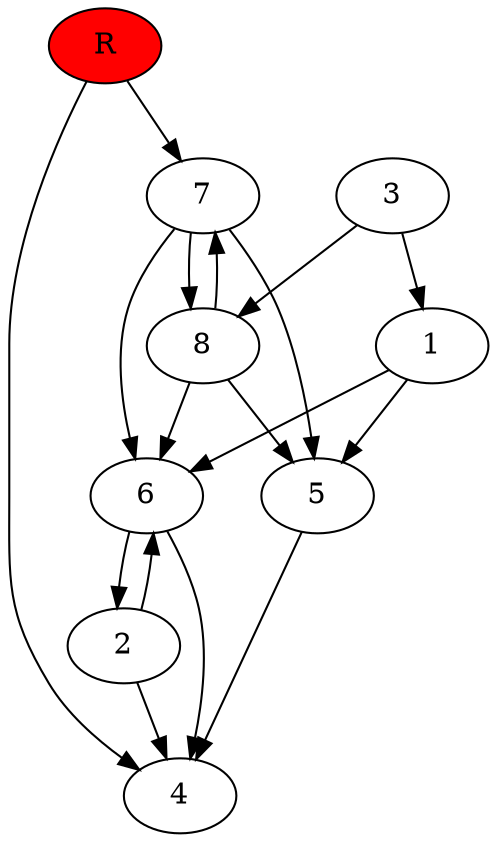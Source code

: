 digraph prb26335 {
	1
	2
	3
	4
	5
	6
	7
	8
	R [fillcolor="#ff0000" style=filled]
	1 -> 5
	1 -> 6
	2 -> 4
	2 -> 6
	3 -> 1
	3 -> 8
	5 -> 4
	6 -> 2
	6 -> 4
	7 -> 5
	7 -> 6
	7 -> 8
	8 -> 5
	8 -> 6
	8 -> 7
	R -> 4
	R -> 7
}
